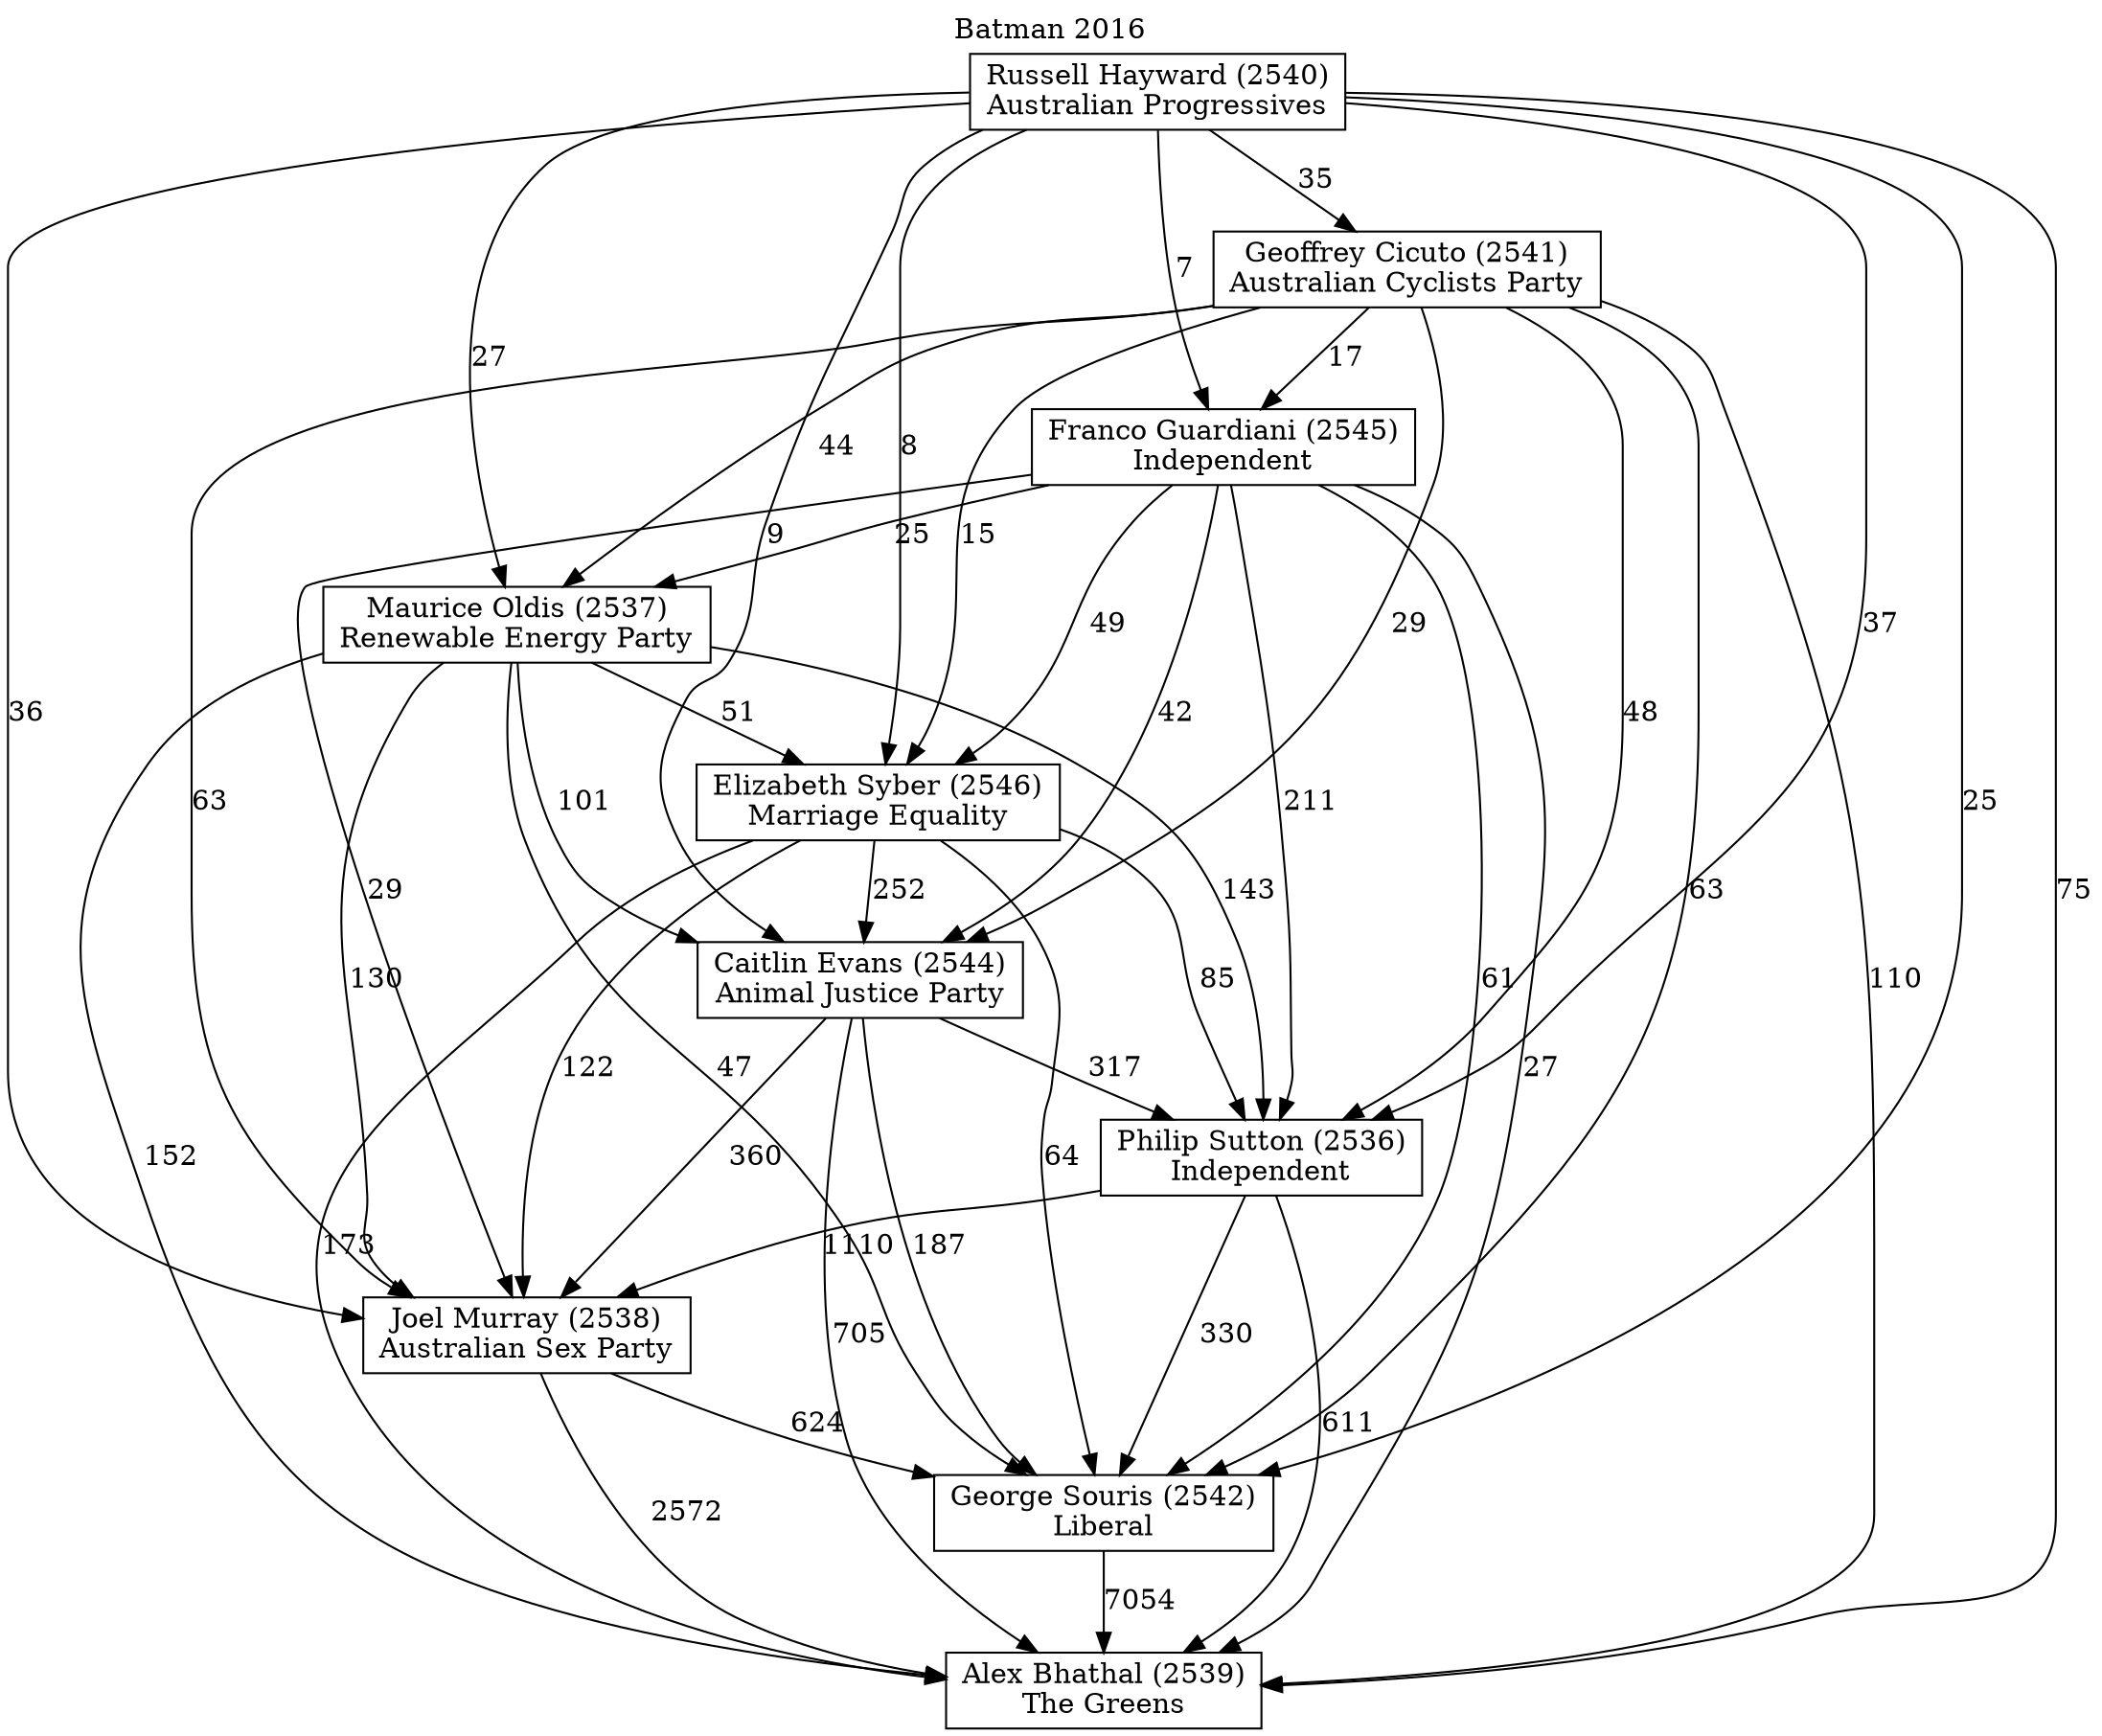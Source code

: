 // House preference flow
digraph "Alex Bhathal (2539)_Batman_2016" {
	graph [label="Batman 2016" labelloc=t mclimit=10]
	node [shape=box]
	"Geoffrey Cicuto (2541)" [label="Geoffrey Cicuto (2541)
Australian Cyclists Party"]
	"Joel Murray (2538)" [label="Joel Murray (2538)
Australian Sex Party"]
	"Caitlin Evans (2544)" [label="Caitlin Evans (2544)
Animal Justice Party"]
	"Philip Sutton (2536)" [label="Philip Sutton (2536)
Independent"]
	"Maurice Oldis (2537)" [label="Maurice Oldis (2537)
Renewable Energy Party"]
	"Russell Hayward (2540)" [label="Russell Hayward (2540)
Australian Progressives"]
	"Elizabeth Syber (2546)" [label="Elizabeth Syber (2546)
Marriage Equality"]
	"Alex Bhathal (2539)" [label="Alex Bhathal (2539)
The Greens"]
	"Franco Guardiani (2545)" [label="Franco Guardiani (2545)
Independent"]
	"George Souris (2542)" [label="George Souris (2542)
Liberal"]
	"Geoffrey Cicuto (2541)" -> "Franco Guardiani (2545)" [label=17]
	"Maurice Oldis (2537)" -> "Philip Sutton (2536)" [label=143]
	"Franco Guardiani (2545)" -> "Caitlin Evans (2544)" [label=42]
	"Geoffrey Cicuto (2541)" -> "Alex Bhathal (2539)" [label=110]
	"Maurice Oldis (2537)" -> "Caitlin Evans (2544)" [label=101]
	"Geoffrey Cicuto (2541)" -> "Joel Murray (2538)" [label=63]
	"Franco Guardiani (2545)" -> "Elizabeth Syber (2546)" [label=49]
	"Russell Hayward (2540)" -> "Philip Sutton (2536)" [label=37]
	"Joel Murray (2538)" -> "George Souris (2542)" [label=624]
	"Geoffrey Cicuto (2541)" -> "Philip Sutton (2536)" [label=48]
	"Caitlin Evans (2544)" -> "Philip Sutton (2536)" [label=317]
	"Geoffrey Cicuto (2541)" -> "Maurice Oldis (2537)" [label=44]
	"Geoffrey Cicuto (2541)" -> "George Souris (2542)" [label=63]
	"Franco Guardiani (2545)" -> "Philip Sutton (2536)" [label=211]
	"Maurice Oldis (2537)" -> "Joel Murray (2538)" [label=130]
	"Russell Hayward (2540)" -> "Maurice Oldis (2537)" [label=27]
	"Philip Sutton (2536)" -> "Alex Bhathal (2539)" [label=611]
	"Franco Guardiani (2545)" -> "George Souris (2542)" [label=61]
	"Russell Hayward (2540)" -> "George Souris (2542)" [label=25]
	"Caitlin Evans (2544)" -> "Joel Murray (2538)" [label=360]
	"Elizabeth Syber (2546)" -> "Philip Sutton (2536)" [label=85]
	"Russell Hayward (2540)" -> "Elizabeth Syber (2546)" [label=8]
	"Philip Sutton (2536)" -> "George Souris (2542)" [label=330]
	"Maurice Oldis (2537)" -> "Elizabeth Syber (2546)" [label=51]
	"Russell Hayward (2540)" -> "Alex Bhathal (2539)" [label=75]
	"Russell Hayward (2540)" -> "Joel Murray (2538)" [label=36]
	"Russell Hayward (2540)" -> "Geoffrey Cicuto (2541)" [label=35]
	"Geoffrey Cicuto (2541)" -> "Elizabeth Syber (2546)" [label=15]
	"Elizabeth Syber (2546)" -> "Caitlin Evans (2544)" [label=252]
	"Caitlin Evans (2544)" -> "Alex Bhathal (2539)" [label=705]
	"Franco Guardiani (2545)" -> "Maurice Oldis (2537)" [label=25]
	"Philip Sutton (2536)" -> "Joel Murray (2538)" [label=1110]
	"Elizabeth Syber (2546)" -> "George Souris (2542)" [label=64]
	"Caitlin Evans (2544)" -> "George Souris (2542)" [label=187]
	"Russell Hayward (2540)" -> "Caitlin Evans (2544)" [label=9]
	"Maurice Oldis (2537)" -> "George Souris (2542)" [label=47]
	"Elizabeth Syber (2546)" -> "Joel Murray (2538)" [label=122]
	"Franco Guardiani (2545)" -> "Joel Murray (2538)" [label=29]
	"Geoffrey Cicuto (2541)" -> "Caitlin Evans (2544)" [label=29]
	"Elizabeth Syber (2546)" -> "Alex Bhathal (2539)" [label=173]
	"Franco Guardiani (2545)" -> "Alex Bhathal (2539)" [label=27]
	"George Souris (2542)" -> "Alex Bhathal (2539)" [label=7054]
	"Joel Murray (2538)" -> "Alex Bhathal (2539)" [label=2572]
	"Maurice Oldis (2537)" -> "Alex Bhathal (2539)" [label=152]
	"Russell Hayward (2540)" -> "Franco Guardiani (2545)" [label=7]
}
